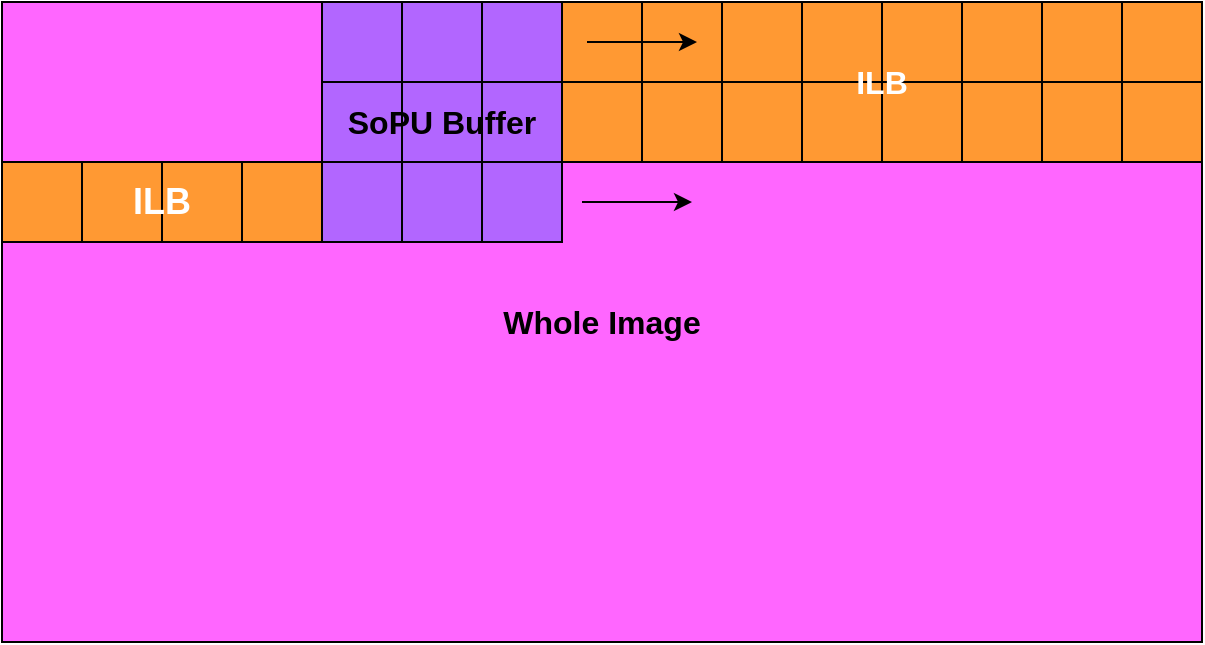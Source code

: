 <mxfile version="12.1.1" type="device" pages="1"><diagram id="YCbC73152w_KlKfNzk4O" name="Page-1"><mxGraphModel dx="1170" dy="650" grid="1" gridSize="10" guides="1" tooltips="1" connect="1" arrows="1" fold="1" page="1" pageScale="1" pageWidth="850" pageHeight="1100" math="0" shadow="0"><root><mxCell id="0"/><mxCell id="1" parent="0"/><mxCell id="ZSvFFjPsDSqPybnSPqzi-49" value="&lt;b&gt;&lt;font size=&quot;3&quot;&gt;Whole Image&lt;br&gt;&lt;/font&gt;&lt;/b&gt;" style="rounded=0;whiteSpace=wrap;html=1;fillColor=#FF66FF;" vertex="1" parent="1"><mxGeometry x="80" y="80" width="600" height="320" as="geometry"/></mxCell><mxCell id="ZSvFFjPsDSqPybnSPqzi-3" value="&lt;b&gt;&lt;font size=&quot;3&quot;&gt;SoPU Buffer&lt;br&gt;&lt;/font&gt;&lt;/b&gt;" style="whiteSpace=wrap;html=1;aspect=fixed;fillColor=#B266FF;" vertex="1" parent="1"><mxGeometry x="240" y="80" width="120" height="120" as="geometry"/></mxCell><mxCell id="ZSvFFjPsDSqPybnSPqzi-17" value="" style="whiteSpace=wrap;html=1;aspect=fixed;fillColor=none;" vertex="1" parent="1"><mxGeometry x="240" y="80" width="40" height="40" as="geometry"/></mxCell><mxCell id="ZSvFFjPsDSqPybnSPqzi-18" value="" style="whiteSpace=wrap;html=1;aspect=fixed;fillColor=none;" vertex="1" parent="1"><mxGeometry x="240" y="120" width="40" height="40" as="geometry"/></mxCell><mxCell id="ZSvFFjPsDSqPybnSPqzi-19" value="" style="whiteSpace=wrap;html=1;aspect=fixed;fillColor=none;" vertex="1" parent="1"><mxGeometry x="240" y="160" width="40" height="40" as="geometry"/></mxCell><mxCell id="ZSvFFjPsDSqPybnSPqzi-20" value="" style="whiteSpace=wrap;html=1;aspect=fixed;fillColor=none;" vertex="1" parent="1"><mxGeometry x="280" y="80" width="40" height="40" as="geometry"/></mxCell><mxCell id="ZSvFFjPsDSqPybnSPqzi-21" value="" style="whiteSpace=wrap;html=1;aspect=fixed;fillColor=none;" vertex="1" parent="1"><mxGeometry x="280" y="120" width="40" height="40" as="geometry"/></mxCell><mxCell id="ZSvFFjPsDSqPybnSPqzi-22" value="" style="whiteSpace=wrap;html=1;aspect=fixed;fillColor=none;" vertex="1" parent="1"><mxGeometry x="280" y="160" width="40" height="40" as="geometry"/></mxCell><mxCell id="ZSvFFjPsDSqPybnSPqzi-23" value="" style="whiteSpace=wrap;html=1;aspect=fixed;fillColor=none;" vertex="1" parent="1"><mxGeometry x="320" y="80" width="40" height="40" as="geometry"/></mxCell><mxCell id="ZSvFFjPsDSqPybnSPqzi-24" value="" style="whiteSpace=wrap;html=1;aspect=fixed;fillColor=none;" vertex="1" parent="1"><mxGeometry x="320" y="120" width="40" height="40" as="geometry"/></mxCell><mxCell id="ZSvFFjPsDSqPybnSPqzi-25" value="" style="whiteSpace=wrap;html=1;aspect=fixed;fillColor=#FF9933;" vertex="1" parent="1"><mxGeometry x="360" y="80" width="40" height="40" as="geometry"/></mxCell><mxCell id="ZSvFFjPsDSqPybnSPqzi-26" value="" style="whiteSpace=wrap;html=1;aspect=fixed;fillColor=#FF9933;" vertex="1" parent="1"><mxGeometry x="400" y="80" width="40" height="40" as="geometry"/></mxCell><mxCell id="ZSvFFjPsDSqPybnSPqzi-27" value="" style="whiteSpace=wrap;html=1;aspect=fixed;fillColor=#FF9933;" vertex="1" parent="1"><mxGeometry x="440" y="80" width="40" height="40" as="geometry"/></mxCell><mxCell id="ZSvFFjPsDSqPybnSPqzi-28" value="" style="whiteSpace=wrap;html=1;aspect=fixed;fillColor=#FF9933;" vertex="1" parent="1"><mxGeometry x="480" y="80" width="40" height="40" as="geometry"/></mxCell><mxCell id="ZSvFFjPsDSqPybnSPqzi-29" value="" style="whiteSpace=wrap;html=1;aspect=fixed;fillColor=#FF9933;" vertex="1" parent="1"><mxGeometry x="520" y="80" width="40" height="40" as="geometry"/></mxCell><mxCell id="ZSvFFjPsDSqPybnSPqzi-30" value="" style="whiteSpace=wrap;html=1;aspect=fixed;fillColor=#FF9933;" vertex="1" parent="1"><mxGeometry x="560" y="80" width="40" height="40" as="geometry"/></mxCell><mxCell id="ZSvFFjPsDSqPybnSPqzi-31" value="" style="whiteSpace=wrap;html=1;aspect=fixed;fillColor=#FF9933;" vertex="1" parent="1"><mxGeometry x="600" y="80" width="40" height="40" as="geometry"/></mxCell><mxCell id="ZSvFFjPsDSqPybnSPqzi-32" value="" style="whiteSpace=wrap;html=1;aspect=fixed;fillColor=#FF9933;" vertex="1" parent="1"><mxGeometry x="640" y="80" width="40" height="40" as="geometry"/></mxCell><mxCell id="ZSvFFjPsDSqPybnSPqzi-33" value="" style="whiteSpace=wrap;html=1;aspect=fixed;fillColor=#FF9933;" vertex="1" parent="1"><mxGeometry x="360" y="120" width="40" height="40" as="geometry"/></mxCell><mxCell id="ZSvFFjPsDSqPybnSPqzi-34" value="" style="whiteSpace=wrap;html=1;aspect=fixed;fillColor=#FF9933;" vertex="1" parent="1"><mxGeometry x="400" y="120" width="40" height="40" as="geometry"/></mxCell><mxCell id="ZSvFFjPsDSqPybnSPqzi-35" value="" style="whiteSpace=wrap;html=1;aspect=fixed;fillColor=#FF9933;" vertex="1" parent="1"><mxGeometry x="440" y="120" width="40" height="40" as="geometry"/></mxCell><mxCell id="ZSvFFjPsDSqPybnSPqzi-36" value="" style="whiteSpace=wrap;html=1;aspect=fixed;fillColor=#FF9933;" vertex="1" parent="1"><mxGeometry x="480" y="120" width="40" height="40" as="geometry"/></mxCell><mxCell id="ZSvFFjPsDSqPybnSPqzi-37" value="" style="whiteSpace=wrap;html=1;aspect=fixed;fillColor=#FF9933;" vertex="1" parent="1"><mxGeometry x="520" y="120" width="40" height="40" as="geometry"/></mxCell><mxCell id="ZSvFFjPsDSqPybnSPqzi-38" value="" style="whiteSpace=wrap;html=1;aspect=fixed;fillColor=#FF9933;" vertex="1" parent="1"><mxGeometry x="560" y="120" width="40" height="40" as="geometry"/></mxCell><mxCell id="ZSvFFjPsDSqPybnSPqzi-39" value="" style="whiteSpace=wrap;html=1;aspect=fixed;fillColor=#FF9933;" vertex="1" parent="1"><mxGeometry x="600" y="120" width="40" height="40" as="geometry"/></mxCell><mxCell id="ZSvFFjPsDSqPybnSPqzi-40" value="" style="whiteSpace=wrap;html=1;aspect=fixed;fillColor=#FF9933;" vertex="1" parent="1"><mxGeometry x="640" y="120" width="40" height="40" as="geometry"/></mxCell><mxCell id="ZSvFFjPsDSqPybnSPqzi-41" value="" style="whiteSpace=wrap;html=1;aspect=fixed;fillColor=#FF9933;" vertex="1" parent="1"><mxGeometry x="80" y="160" width="40" height="40" as="geometry"/></mxCell><mxCell id="ZSvFFjPsDSqPybnSPqzi-42" value="" style="whiteSpace=wrap;html=1;aspect=fixed;fillColor=#FF9933;" vertex="1" parent="1"><mxGeometry x="120" y="160" width="40" height="40" as="geometry"/></mxCell><mxCell id="ZSvFFjPsDSqPybnSPqzi-43" value="" style="whiteSpace=wrap;html=1;aspect=fixed;fillColor=#FF9933;" vertex="1" parent="1"><mxGeometry x="160" y="160" width="40" height="40" as="geometry"/></mxCell><mxCell id="ZSvFFjPsDSqPybnSPqzi-44" value="" style="whiteSpace=wrap;html=1;aspect=fixed;fillColor=#FF9933;" vertex="1" parent="1"><mxGeometry x="200" y="160" width="40" height="40" as="geometry"/></mxCell><mxCell id="ZSvFFjPsDSqPybnSPqzi-45" value="&lt;font color=&quot;#FFFFFF&quot;&gt;&lt;b&gt;&lt;font size=&quot;3&quot;&gt;ILB&lt;/font&gt;&lt;/b&gt;&lt;/font&gt;" style="rounded=0;whiteSpace=wrap;html=1;fillColor=none;" vertex="1" parent="1"><mxGeometry x="360" y="80" width="320" height="80" as="geometry"/></mxCell><mxCell id="ZSvFFjPsDSqPybnSPqzi-46" value="&lt;font style=&quot;font-size: 18px&quot;&gt;&lt;b&gt;&lt;font color=&quot;#FFFFFF&quot;&gt;ILB&lt;/font&gt;&lt;/b&gt;&lt;/font&gt;" style="rounded=0;whiteSpace=wrap;html=1;fillColor=none;fontSize=16;" vertex="1" parent="1"><mxGeometry x="80" y="160" width="160" height="40" as="geometry"/></mxCell><mxCell id="ZSvFFjPsDSqPybnSPqzi-52" value="" style="endArrow=classic;html=1;" edge="1" parent="1"><mxGeometry width="50" height="50" relative="1" as="geometry"><mxPoint x="370" y="180" as="sourcePoint"/><mxPoint x="425" y="180" as="targetPoint"/></mxGeometry></mxCell><mxCell id="ZSvFFjPsDSqPybnSPqzi-53" value="" style="endArrow=classic;html=1;" edge="1" parent="1"><mxGeometry width="50" height="50" relative="1" as="geometry"><mxPoint x="372.5" y="100" as="sourcePoint"/><mxPoint x="427.5" y="100" as="targetPoint"/></mxGeometry></mxCell></root></mxGraphModel></diagram></mxfile>